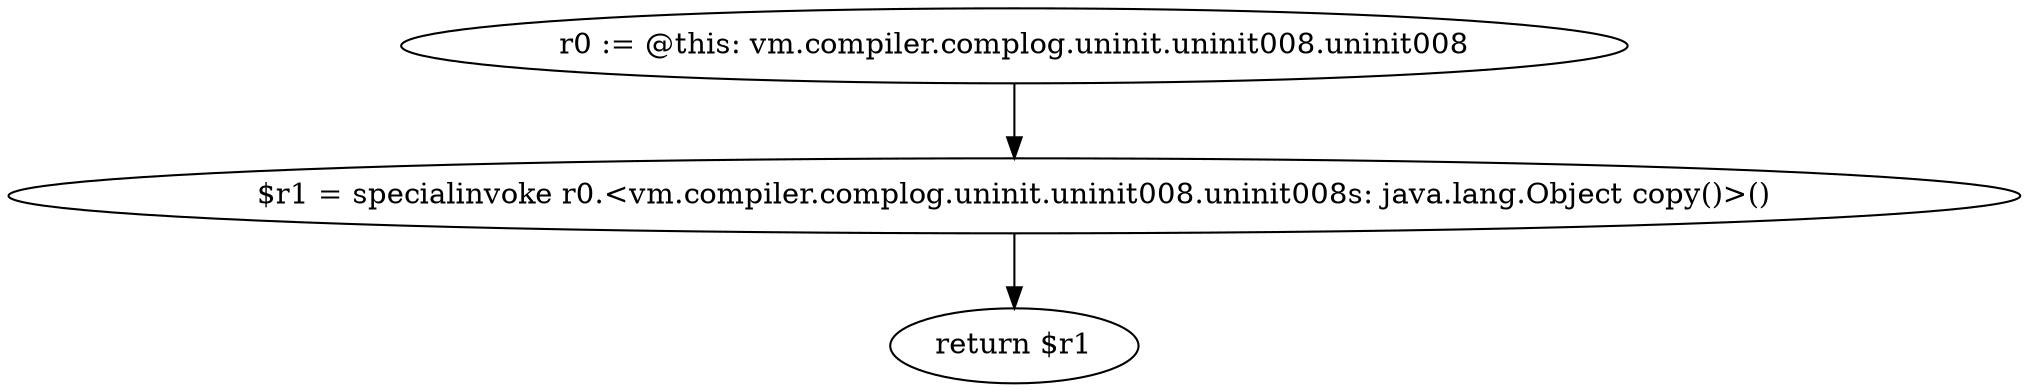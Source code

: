 digraph "unitGraph" {
    "r0 := @this: vm.compiler.complog.uninit.uninit008.uninit008"
    "$r1 = specialinvoke r0.<vm.compiler.complog.uninit.uninit008.uninit008s: java.lang.Object copy()>()"
    "return $r1"
    "r0 := @this: vm.compiler.complog.uninit.uninit008.uninit008"->"$r1 = specialinvoke r0.<vm.compiler.complog.uninit.uninit008.uninit008s: java.lang.Object copy()>()";
    "$r1 = specialinvoke r0.<vm.compiler.complog.uninit.uninit008.uninit008s: java.lang.Object copy()>()"->"return $r1";
}
